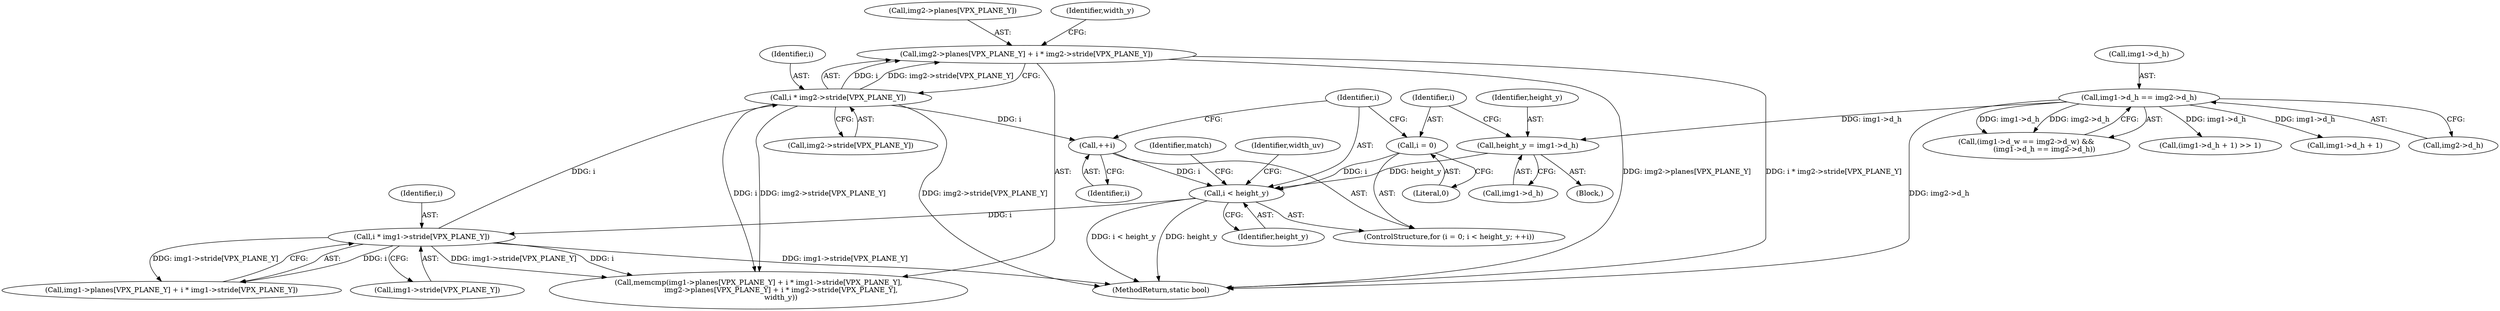 digraph "0_Android_5a9753fca56f0eeb9f61e342b2fccffc364f9426_66@array" {
"1000178" [label="(Call,img2->planes[VPX_PLANE_Y] + i * img2->stride[VPX_PLANE_Y])"];
"1000184" [label="(Call,i * img2->stride[VPX_PLANE_Y])"];
"1000171" [label="(Call,i * img1->stride[VPX_PLANE_Y])"];
"1000155" [label="(Call,i < height_y)"];
"1000158" [label="(Call,++i)"];
"1000152" [label="(Call,i = 0)"];
"1000145" [label="(Call,height_y = img1->d_h)"];
"1000131" [label="(Call,img1->d_h == img2->d_h)"];
"1000208" [label="(Call,img1->d_h + 1)"];
"1000153" [label="(Identifier,i)"];
"1000185" [label="(Identifier,i)"];
"1000157" [label="(Identifier,height_y)"];
"1000151" [label="(ControlStructure,for (i = 0; i < height_y; ++i))"];
"1000179" [label="(Call,img2->planes[VPX_PLANE_Y])"];
"1000147" [label="(Call,img1->d_h)"];
"1000172" [label="(Identifier,i)"];
"1000158" [label="(Call,++i)"];
"1000178" [label="(Call,img2->planes[VPX_PLANE_Y] + i * img2->stride[VPX_PLANE_Y])"];
"1000145" [label="(Call,height_y = img1->d_h)"];
"1000132" [label="(Call,img1->d_h)"];
"1000103" [label="(Block,)"];
"1000146" [label="(Identifier,height_y)"];
"1000164" [label="(Call,memcmp(img1->planes[VPX_PLANE_Y] + i * img1->stride[VPX_PLANE_Y],\n                    img2->planes[VPX_PLANE_Y] + i * img2->stride[VPX_PLANE_Y],\n                    width_y))"];
"1000196" [label="(Identifier,width_uv)"];
"1000171" [label="(Call,i * img1->stride[VPX_PLANE_Y])"];
"1000131" [label="(Call,img1->d_h == img2->d_h)"];
"1000161" [label="(Identifier,match)"];
"1000135" [label="(Call,img2->d_h)"];
"1000156" [label="(Identifier,i)"];
"1000184" [label="(Call,i * img2->stride[VPX_PLANE_Y])"];
"1000159" [label="(Identifier,i)"];
"1000154" [label="(Literal,0)"];
"1000155" [label="(Call,i < height_y)"];
"1000123" [label="(Call,(img1->d_w == img2->d_w) &&\n                (img1->d_h == img2->d_h))"];
"1000302" [label="(MethodReturn,static bool)"];
"1000152" [label="(Call,i = 0)"];
"1000165" [label="(Call,img1->planes[VPX_PLANE_Y] + i * img1->stride[VPX_PLANE_Y])"];
"1000191" [label="(Identifier,width_y)"];
"1000186" [label="(Call,img2->stride[VPX_PLANE_Y])"];
"1000173" [label="(Call,img1->stride[VPX_PLANE_Y])"];
"1000207" [label="(Call,(img1->d_h + 1) >> 1)"];
"1000178" -> "1000164"  [label="AST: "];
"1000178" -> "1000184"  [label="CFG: "];
"1000179" -> "1000178"  [label="AST: "];
"1000184" -> "1000178"  [label="AST: "];
"1000191" -> "1000178"  [label="CFG: "];
"1000178" -> "1000302"  [label="DDG: img2->planes[VPX_PLANE_Y]"];
"1000178" -> "1000302"  [label="DDG: i * img2->stride[VPX_PLANE_Y]"];
"1000184" -> "1000178"  [label="DDG: i"];
"1000184" -> "1000178"  [label="DDG: img2->stride[VPX_PLANE_Y]"];
"1000184" -> "1000186"  [label="CFG: "];
"1000185" -> "1000184"  [label="AST: "];
"1000186" -> "1000184"  [label="AST: "];
"1000184" -> "1000302"  [label="DDG: img2->stride[VPX_PLANE_Y]"];
"1000184" -> "1000158"  [label="DDG: i"];
"1000184" -> "1000164"  [label="DDG: i"];
"1000184" -> "1000164"  [label="DDG: img2->stride[VPX_PLANE_Y]"];
"1000171" -> "1000184"  [label="DDG: i"];
"1000171" -> "1000165"  [label="AST: "];
"1000171" -> "1000173"  [label="CFG: "];
"1000172" -> "1000171"  [label="AST: "];
"1000173" -> "1000171"  [label="AST: "];
"1000165" -> "1000171"  [label="CFG: "];
"1000171" -> "1000302"  [label="DDG: img1->stride[VPX_PLANE_Y]"];
"1000171" -> "1000164"  [label="DDG: i"];
"1000171" -> "1000164"  [label="DDG: img1->stride[VPX_PLANE_Y]"];
"1000171" -> "1000165"  [label="DDG: i"];
"1000171" -> "1000165"  [label="DDG: img1->stride[VPX_PLANE_Y]"];
"1000155" -> "1000171"  [label="DDG: i"];
"1000155" -> "1000151"  [label="AST: "];
"1000155" -> "1000157"  [label="CFG: "];
"1000156" -> "1000155"  [label="AST: "];
"1000157" -> "1000155"  [label="AST: "];
"1000161" -> "1000155"  [label="CFG: "];
"1000196" -> "1000155"  [label="CFG: "];
"1000155" -> "1000302"  [label="DDG: height_y"];
"1000155" -> "1000302"  [label="DDG: i < height_y"];
"1000158" -> "1000155"  [label="DDG: i"];
"1000152" -> "1000155"  [label="DDG: i"];
"1000145" -> "1000155"  [label="DDG: height_y"];
"1000158" -> "1000151"  [label="AST: "];
"1000158" -> "1000159"  [label="CFG: "];
"1000159" -> "1000158"  [label="AST: "];
"1000156" -> "1000158"  [label="CFG: "];
"1000152" -> "1000151"  [label="AST: "];
"1000152" -> "1000154"  [label="CFG: "];
"1000153" -> "1000152"  [label="AST: "];
"1000154" -> "1000152"  [label="AST: "];
"1000156" -> "1000152"  [label="CFG: "];
"1000145" -> "1000103"  [label="AST: "];
"1000145" -> "1000147"  [label="CFG: "];
"1000146" -> "1000145"  [label="AST: "];
"1000147" -> "1000145"  [label="AST: "];
"1000153" -> "1000145"  [label="CFG: "];
"1000131" -> "1000145"  [label="DDG: img1->d_h"];
"1000131" -> "1000123"  [label="AST: "];
"1000131" -> "1000135"  [label="CFG: "];
"1000132" -> "1000131"  [label="AST: "];
"1000135" -> "1000131"  [label="AST: "];
"1000123" -> "1000131"  [label="CFG: "];
"1000131" -> "1000302"  [label="DDG: img2->d_h"];
"1000131" -> "1000123"  [label="DDG: img1->d_h"];
"1000131" -> "1000123"  [label="DDG: img2->d_h"];
"1000131" -> "1000207"  [label="DDG: img1->d_h"];
"1000131" -> "1000208"  [label="DDG: img1->d_h"];
}
